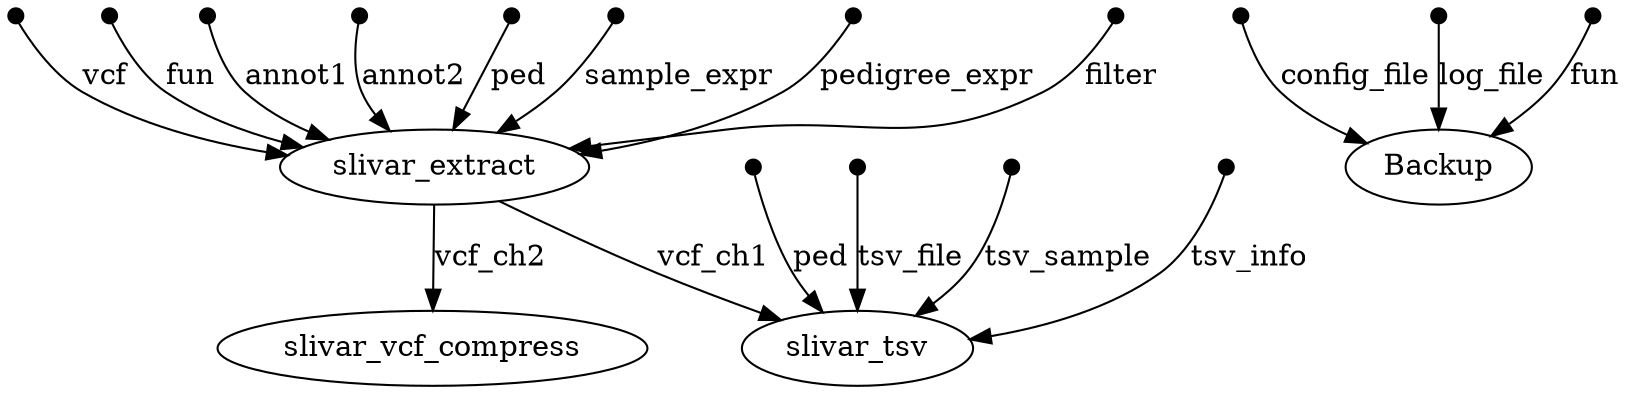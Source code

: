 digraph "dag" {
p1 [shape=point,label="",fixedsize=true,width=0.1];
p9 [label="slivar_extract"];
p1 -> p9 [label="vcf"];

p2 [shape=point,label="",fixedsize=true,width=0.1];
p9 [label="slivar_extract"];
p2 -> p9 [label="fun"];

p3 [shape=point,label="",fixedsize=true,width=0.1];
p9 [label="slivar_extract"];
p3 -> p9 [label="annot1"];

p4 [shape=point,label="",fixedsize=true,width=0.1];
p9 [label="slivar_extract"];
p4 -> p9 [label="annot2"];

p5 [shape=point,label="",fixedsize=true,width=0.1];
p9 [label="slivar_extract"];
p5 -> p9 [label="ped"];

p6 [shape=point,label="",fixedsize=true,width=0.1];
p9 [label="slivar_extract"];
p6 -> p9 [label="sample_expr"];

p7 [shape=point,label="",fixedsize=true,width=0.1];
p9 [label="slivar_extract"];
p7 -> p9 [label="pedigree_expr"];

p8 [shape=point,label="",fixedsize=true,width=0.1];
p9 [label="slivar_extract"];
p8 -> p9 [label="filter"];

p9 [label="slivar_extract"];
p14 [label="slivar_tsv"];
p9 -> p14 [label="vcf_ch1"];

p9 [label="slivar_extract"];
p15 [label="slivar_vcf_compress"];
p9 -> p15 [label="vcf_ch2"];

p10 [shape=point,label="",fixedsize=true,width=0.1];
p14 [label="slivar_tsv"];
p10 -> p14 [label="ped"];

p11 [shape=point,label="",fixedsize=true,width=0.1];
p14 [label="slivar_tsv"];
p11 -> p14 [label="tsv_file"];

p12 [shape=point,label="",fixedsize=true,width=0.1];
p14 [label="slivar_tsv"];
p12 -> p14 [label="tsv_sample"];

p13 [shape=point,label="",fixedsize=true,width=0.1];
p14 [label="slivar_tsv"];
p13 -> p14 [label="tsv_info"];

p16 [shape=point,label="",fixedsize=true,width=0.1];
p19 [label="Backup"];
p16 -> p19 [label="config_file"];

p17 [shape=point,label="",fixedsize=true,width=0.1];
p19 [label="Backup"];
p17 -> p19 [label="log_file"];

p18 [shape=point,label="",fixedsize=true,width=0.1];
p19 [label="Backup"];
p18 -> p19 [label="fun"];

}
